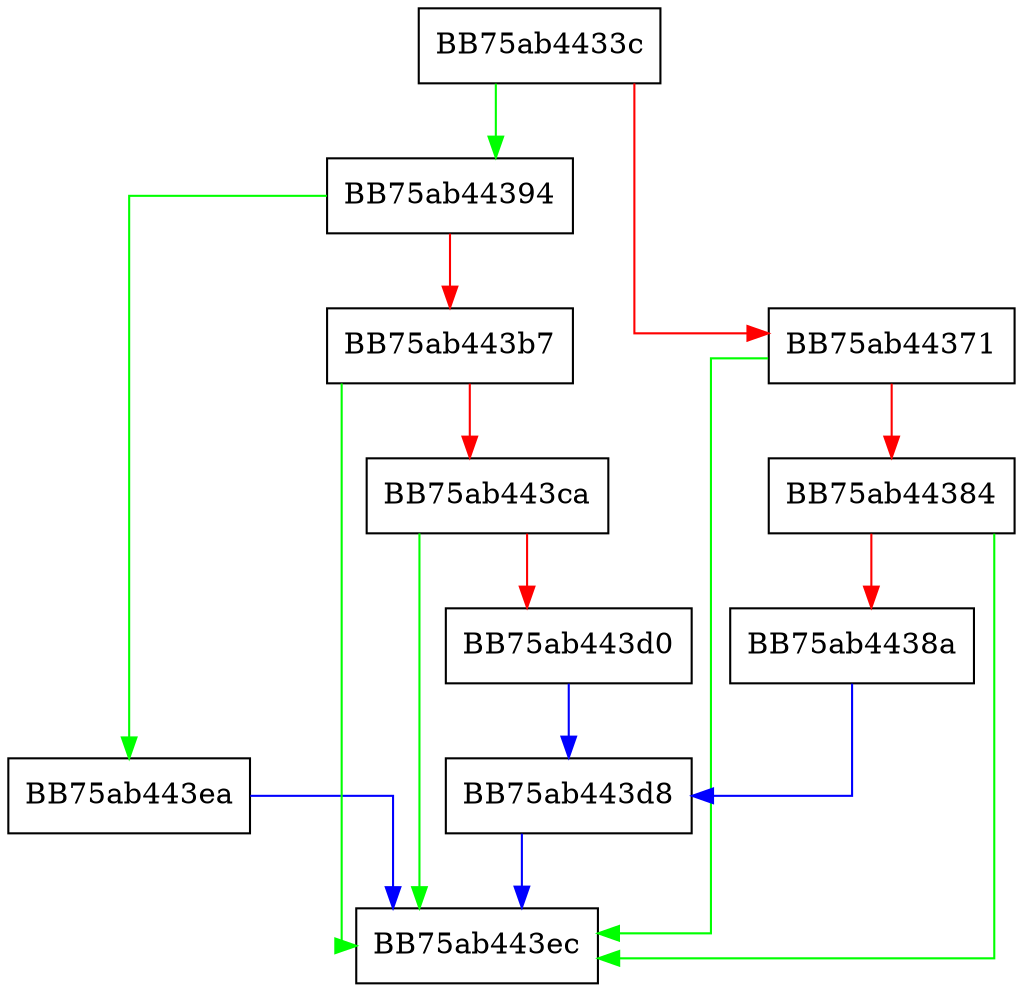 digraph StoreQuarantineFileToSampleSubmissionFileStash {
  node [shape="box"];
  graph [splines=ortho];
  BB75ab4433c -> BB75ab44394 [color="green"];
  BB75ab4433c -> BB75ab44371 [color="red"];
  BB75ab44371 -> BB75ab443ec [color="green"];
  BB75ab44371 -> BB75ab44384 [color="red"];
  BB75ab44384 -> BB75ab443ec [color="green"];
  BB75ab44384 -> BB75ab4438a [color="red"];
  BB75ab4438a -> BB75ab443d8 [color="blue"];
  BB75ab44394 -> BB75ab443ea [color="green"];
  BB75ab44394 -> BB75ab443b7 [color="red"];
  BB75ab443b7 -> BB75ab443ec [color="green"];
  BB75ab443b7 -> BB75ab443ca [color="red"];
  BB75ab443ca -> BB75ab443ec [color="green"];
  BB75ab443ca -> BB75ab443d0 [color="red"];
  BB75ab443d0 -> BB75ab443d8 [color="blue"];
  BB75ab443d8 -> BB75ab443ec [color="blue"];
  BB75ab443ea -> BB75ab443ec [color="blue"];
}